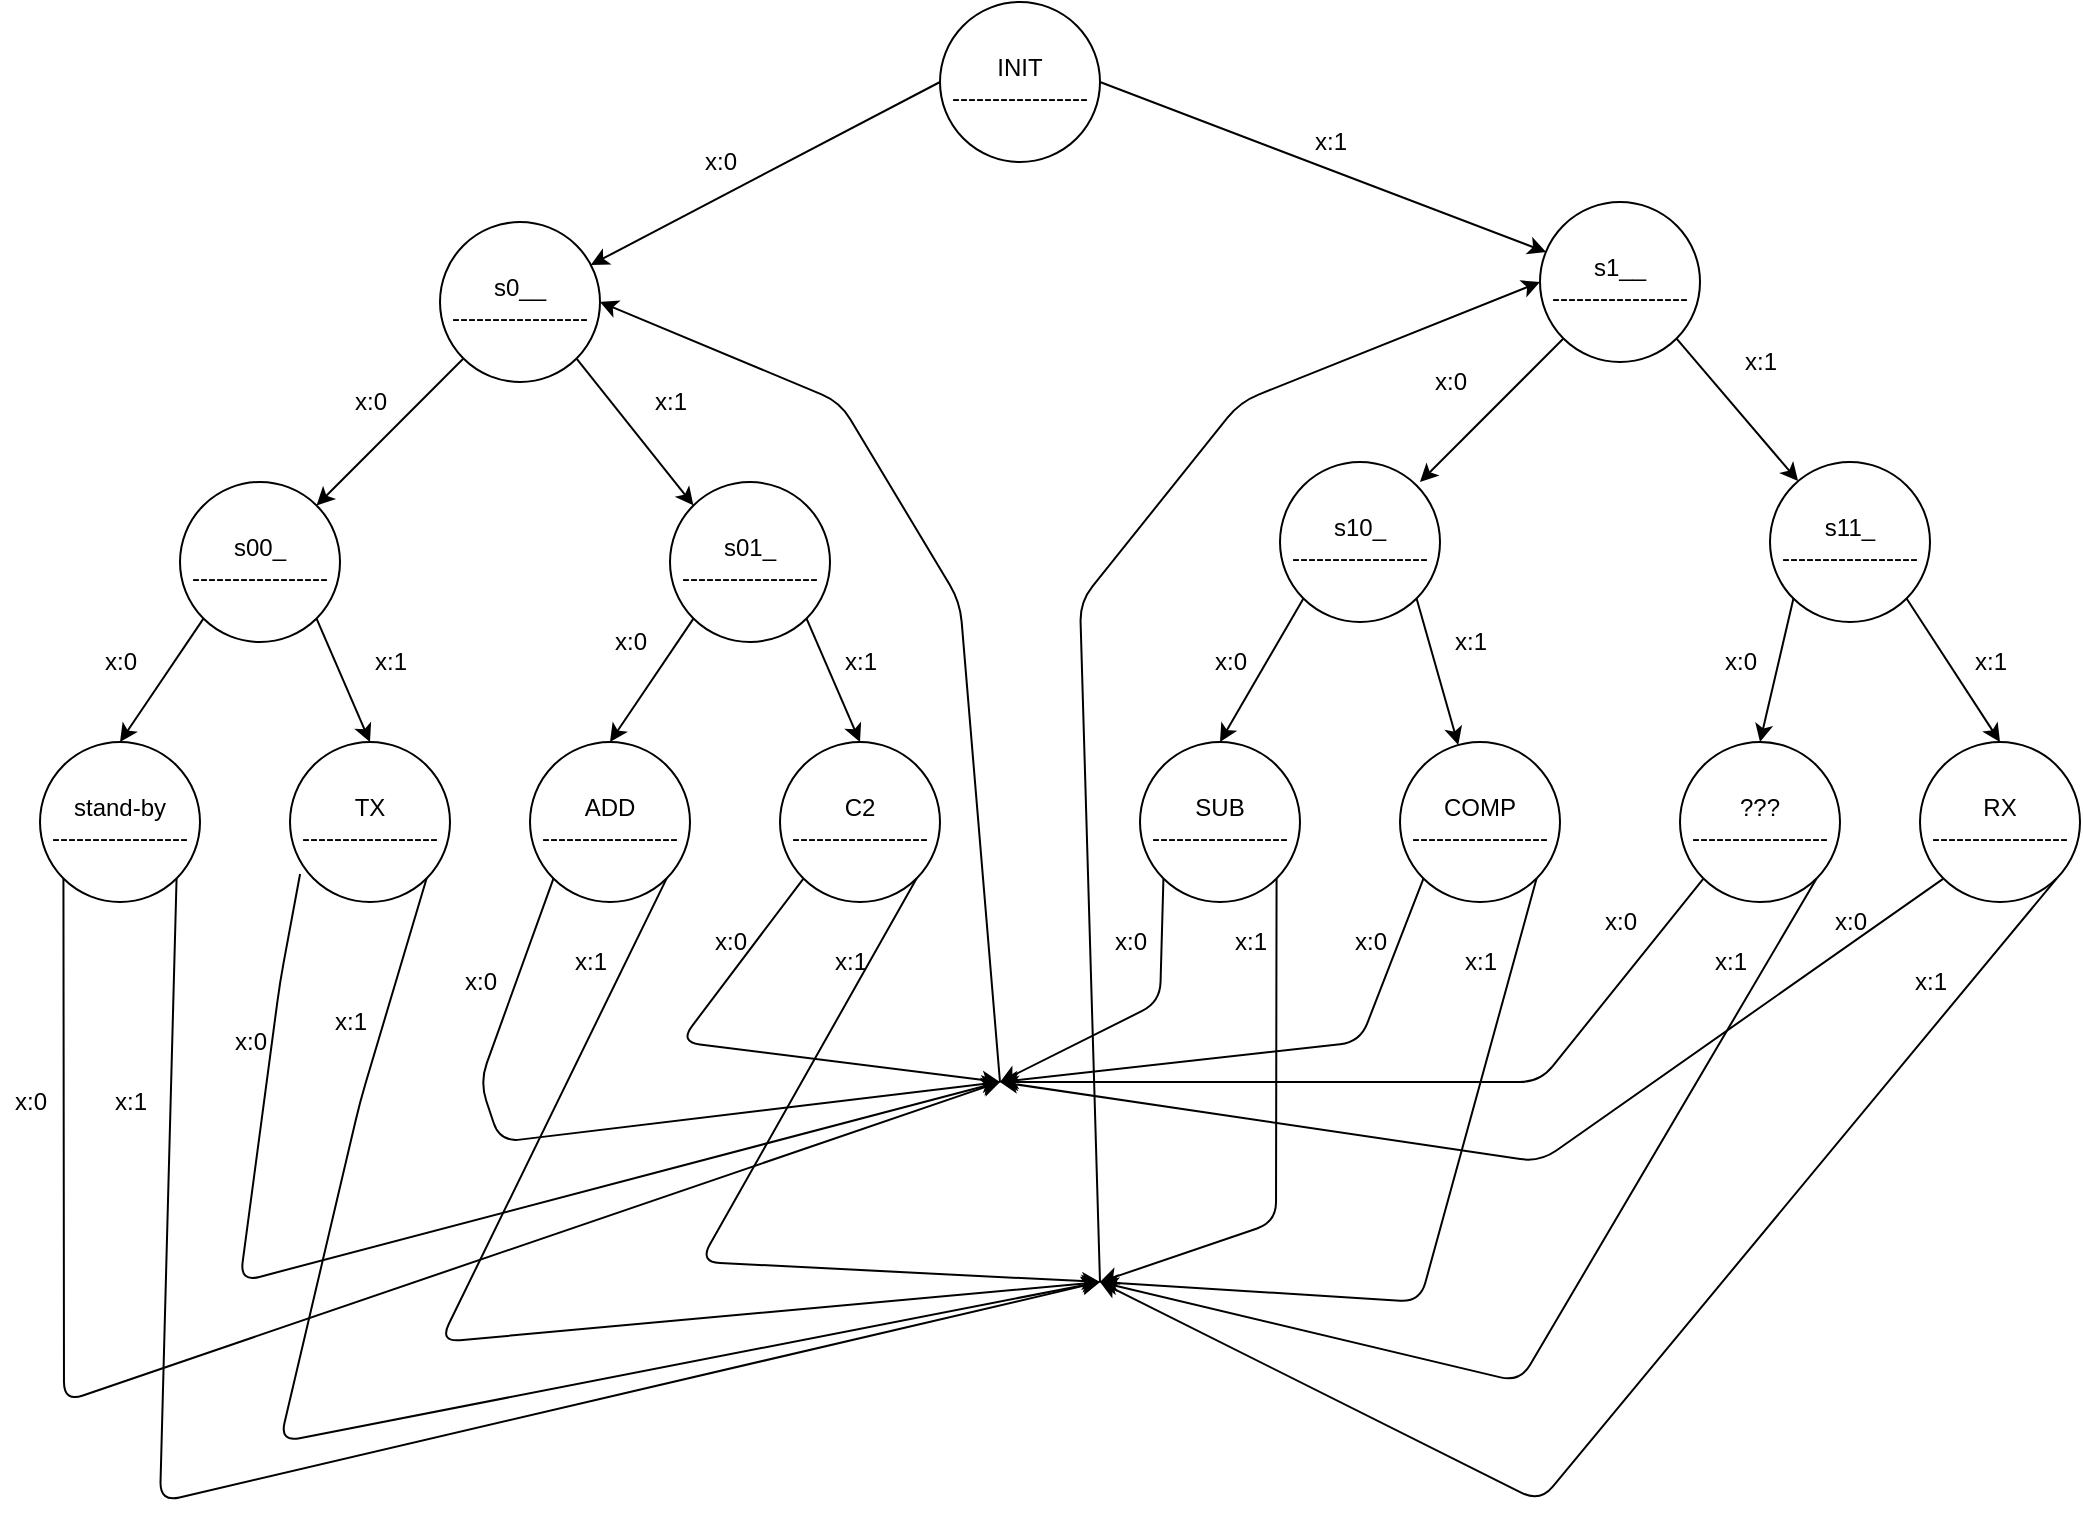 <mxfile version="14.9.0" type="device"><diagram id="CzY4Xrzh1pRbCLD9Bvzn" name="Page-1"><mxGraphModel dx="1422" dy="771" grid="1" gridSize="10" guides="1" tooltips="1" connect="1" arrows="1" fold="1" page="1" pageScale="1" pageWidth="827" pageHeight="1169" math="0" shadow="0"><root><mxCell id="0"/><mxCell id="1" parent="0"/><mxCell id="7Srz7mKr547ueuCqVLxm-3" value="INIT&lt;br&gt;-----------------&lt;br&gt;" style="ellipse;whiteSpace=wrap;html=1;aspect=fixed;" vertex="1" parent="1"><mxGeometry x="500" y="10" width="80" height="80" as="geometry"/></mxCell><mxCell id="7Srz7mKr547ueuCqVLxm-4" value="s0__&lt;br&gt;-----------------" style="ellipse;whiteSpace=wrap;html=1;aspect=fixed;" vertex="1" parent="1"><mxGeometry x="250" y="120" width="80" height="80" as="geometry"/></mxCell><mxCell id="7Srz7mKr547ueuCqVLxm-6" value="s00_&lt;br&gt;-----------------" style="ellipse;whiteSpace=wrap;html=1;aspect=fixed;" vertex="1" parent="1"><mxGeometry x="120" y="250" width="80" height="80" as="geometry"/></mxCell><mxCell id="7Srz7mKr547ueuCqVLxm-7" value="s01_&lt;br&gt;-----------------" style="ellipse;whiteSpace=wrap;html=1;aspect=fixed;" vertex="1" parent="1"><mxGeometry x="365" y="250" width="80" height="80" as="geometry"/></mxCell><mxCell id="7Srz7mKr547ueuCqVLxm-10" value="stand-by&lt;br&gt;-----------------" style="ellipse;whiteSpace=wrap;html=1;aspect=fixed;" vertex="1" parent="1"><mxGeometry x="50" y="380" width="80" height="80" as="geometry"/></mxCell><mxCell id="7Srz7mKr547ueuCqVLxm-11" value="TX&lt;br&gt;-----------------" style="ellipse;whiteSpace=wrap;html=1;aspect=fixed;" vertex="1" parent="1"><mxGeometry x="175" y="380" width="80" height="80" as="geometry"/></mxCell><mxCell id="7Srz7mKr547ueuCqVLxm-14" value="ADD&lt;br&gt;-----------------" style="ellipse;whiteSpace=wrap;html=1;aspect=fixed;" vertex="1" parent="1"><mxGeometry x="295" y="380" width="80" height="80" as="geometry"/></mxCell><mxCell id="7Srz7mKr547ueuCqVLxm-15" value="C2&lt;br&gt;-----------------" style="ellipse;whiteSpace=wrap;html=1;aspect=fixed;" vertex="1" parent="1"><mxGeometry x="420" y="380" width="80" height="80" as="geometry"/></mxCell><mxCell id="7Srz7mKr547ueuCqVLxm-16" value="s1__&lt;br&gt;-----------------" style="ellipse;whiteSpace=wrap;html=1;aspect=fixed;" vertex="1" parent="1"><mxGeometry x="800" y="110" width="80" height="80" as="geometry"/></mxCell><mxCell id="7Srz7mKr547ueuCqVLxm-17" value="s10_&lt;br&gt;-----------------" style="ellipse;whiteSpace=wrap;html=1;aspect=fixed;" vertex="1" parent="1"><mxGeometry x="670" y="240" width="80" height="80" as="geometry"/></mxCell><mxCell id="7Srz7mKr547ueuCqVLxm-18" value="s11_&lt;br&gt;-----------------" style="ellipse;whiteSpace=wrap;html=1;aspect=fixed;" vertex="1" parent="1"><mxGeometry x="915" y="240" width="80" height="80" as="geometry"/></mxCell><mxCell id="7Srz7mKr547ueuCqVLxm-19" value="SUB&lt;br&gt;-----------------" style="ellipse;whiteSpace=wrap;html=1;aspect=fixed;" vertex="1" parent="1"><mxGeometry x="600" y="380" width="80" height="80" as="geometry"/></mxCell><mxCell id="7Srz7mKr547ueuCqVLxm-20" value="COMP&lt;br&gt;-----------------" style="ellipse;whiteSpace=wrap;html=1;aspect=fixed;" vertex="1" parent="1"><mxGeometry x="730" y="380" width="80" height="80" as="geometry"/></mxCell><mxCell id="7Srz7mKr547ueuCqVLxm-21" value="???&lt;br&gt;-----------------" style="ellipse;whiteSpace=wrap;html=1;aspect=fixed;" vertex="1" parent="1"><mxGeometry x="870" y="380" width="80" height="80" as="geometry"/></mxCell><mxCell id="7Srz7mKr547ueuCqVLxm-22" value="RX&lt;br&gt;-----------------" style="ellipse;whiteSpace=wrap;html=1;aspect=fixed;" vertex="1" parent="1"><mxGeometry x="990" y="380" width="80" height="80" as="geometry"/></mxCell><mxCell id="7Srz7mKr547ueuCqVLxm-23" value="" style="endArrow=classic;html=1;exitX=0;exitY=0.5;exitDx=0;exitDy=0;" edge="1" parent="1" source="7Srz7mKr547ueuCqVLxm-3" target="7Srz7mKr547ueuCqVLxm-4"><mxGeometry width="50" height="50" relative="1" as="geometry"><mxPoint x="380" y="110" as="sourcePoint"/><mxPoint x="430" y="60" as="targetPoint"/></mxGeometry></mxCell><mxCell id="7Srz7mKr547ueuCqVLxm-24" value="x:0" style="text;html=1;align=center;verticalAlign=middle;resizable=0;points=[];autosize=1;strokeColor=none;" vertex="1" parent="1"><mxGeometry x="375" y="80" width="30" height="20" as="geometry"/></mxCell><mxCell id="7Srz7mKr547ueuCqVLxm-25" value="" style="endArrow=classic;html=1;exitX=1;exitY=0.5;exitDx=0;exitDy=0;entryX=0.038;entryY=0.313;entryDx=0;entryDy=0;entryPerimeter=0;" edge="1" parent="1" source="7Srz7mKr547ueuCqVLxm-3" target="7Srz7mKr547ueuCqVLxm-16"><mxGeometry width="50" height="50" relative="1" as="geometry"><mxPoint x="510" y="60" as="sourcePoint"/><mxPoint x="710" y="151" as="targetPoint"/></mxGeometry></mxCell><mxCell id="7Srz7mKr547ueuCqVLxm-26" value="x:1" style="text;html=1;align=center;verticalAlign=middle;resizable=0;points=[];autosize=1;strokeColor=none;" vertex="1" parent="1"><mxGeometry x="680" y="70" width="30" height="20" as="geometry"/></mxCell><mxCell id="7Srz7mKr547ueuCqVLxm-27" value="" style="endArrow=classic;html=1;entryX=1;entryY=0;entryDx=0;entryDy=0;exitX=0;exitY=1;exitDx=0;exitDy=0;" edge="1" parent="1" source="7Srz7mKr547ueuCqVLxm-4" target="7Srz7mKr547ueuCqVLxm-6"><mxGeometry width="50" height="50" relative="1" as="geometry"><mxPoint x="390" y="410" as="sourcePoint"/><mxPoint x="440" y="360" as="targetPoint"/></mxGeometry></mxCell><mxCell id="7Srz7mKr547ueuCqVLxm-28" value="" style="endArrow=classic;html=1;exitX=1;exitY=1;exitDx=0;exitDy=0;entryX=0;entryY=0;entryDx=0;entryDy=0;" edge="1" parent="1" source="7Srz7mKr547ueuCqVLxm-4" target="7Srz7mKr547ueuCqVLxm-7"><mxGeometry width="50" height="50" relative="1" as="geometry"><mxPoint x="271.716" y="198.284" as="sourcePoint"/><mxPoint x="350" y="272" as="targetPoint"/></mxGeometry></mxCell><mxCell id="7Srz7mKr547ueuCqVLxm-29" value="x:0" style="text;html=1;align=center;verticalAlign=middle;resizable=0;points=[];autosize=1;strokeColor=none;" vertex="1" parent="1"><mxGeometry x="200" y="200" width="30" height="20" as="geometry"/></mxCell><mxCell id="7Srz7mKr547ueuCqVLxm-31" value="x:1" style="text;html=1;align=center;verticalAlign=middle;resizable=0;points=[];autosize=1;strokeColor=none;" vertex="1" parent="1"><mxGeometry x="350" y="200" width="30" height="20" as="geometry"/></mxCell><mxCell id="7Srz7mKr547ueuCqVLxm-32" value="" style="endArrow=classic;html=1;exitX=0;exitY=1;exitDx=0;exitDy=0;" edge="1" parent="1" source="7Srz7mKr547ueuCqVLxm-16"><mxGeometry width="50" height="50" relative="1" as="geometry"><mxPoint x="813.436" y="173.284" as="sourcePoint"/><mxPoint x="740" y="250" as="targetPoint"/></mxGeometry></mxCell><mxCell id="7Srz7mKr547ueuCqVLxm-35" value="" style="endArrow=classic;html=1;exitX=1;exitY=1;exitDx=0;exitDy=0;" edge="1" parent="1" source="7Srz7mKr547ueuCqVLxm-16" target="7Srz7mKr547ueuCqVLxm-18"><mxGeometry width="50" height="50" relative="1" as="geometry"><mxPoint x="900" y="210" as="sourcePoint"/><mxPoint x="950" y="160" as="targetPoint"/></mxGeometry></mxCell><mxCell id="7Srz7mKr547ueuCqVLxm-36" value="" style="endArrow=classic;html=1;exitX=0;exitY=1;exitDx=0;exitDy=0;entryX=0.5;entryY=0;entryDx=0;entryDy=0;" edge="1" parent="1" source="7Srz7mKr547ueuCqVLxm-6" target="7Srz7mKr547ueuCqVLxm-10"><mxGeometry width="50" height="50" relative="1" as="geometry"><mxPoint x="20" y="290" as="sourcePoint"/><mxPoint x="70" y="240" as="targetPoint"/></mxGeometry></mxCell><mxCell id="7Srz7mKr547ueuCqVLxm-39" value="" style="endArrow=classic;html=1;exitX=1;exitY=1;exitDx=0;exitDy=0;entryX=0.5;entryY=0;entryDx=0;entryDy=0;" edge="1" parent="1" source="7Srz7mKr547ueuCqVLxm-6" target="7Srz7mKr547ueuCqVLxm-11"><mxGeometry width="50" height="50" relative="1" as="geometry"><mxPoint x="390" y="410" as="sourcePoint"/><mxPoint x="440" y="360" as="targetPoint"/></mxGeometry></mxCell><mxCell id="7Srz7mKr547ueuCqVLxm-40" value="" style="endArrow=classic;html=1;exitX=0;exitY=1;exitDx=0;exitDy=0;entryX=0.5;entryY=0;entryDx=0;entryDy=0;" edge="1" parent="1" source="7Srz7mKr547ueuCqVLxm-7" target="7Srz7mKr547ueuCqVLxm-14"><mxGeometry width="50" height="50" relative="1" as="geometry"><mxPoint x="390" y="410" as="sourcePoint"/><mxPoint x="440" y="360" as="targetPoint"/></mxGeometry></mxCell><mxCell id="7Srz7mKr547ueuCqVLxm-41" value="" style="endArrow=classic;html=1;exitX=1;exitY=1;exitDx=0;exitDy=0;entryX=0.5;entryY=0;entryDx=0;entryDy=0;" edge="1" parent="1" source="7Srz7mKr547ueuCqVLxm-7" target="7Srz7mKr547ueuCqVLxm-15"><mxGeometry width="50" height="50" relative="1" as="geometry"><mxPoint x="390" y="410" as="sourcePoint"/><mxPoint x="440" y="360" as="targetPoint"/></mxGeometry></mxCell><mxCell id="7Srz7mKr547ueuCqVLxm-42" value="" style="endArrow=classic;html=1;entryX=0.5;entryY=0;entryDx=0;entryDy=0;exitX=0;exitY=1;exitDx=0;exitDy=0;" edge="1" parent="1" source="7Srz7mKr547ueuCqVLxm-17" target="7Srz7mKr547ueuCqVLxm-19"><mxGeometry width="50" height="50" relative="1" as="geometry"><mxPoint x="390" y="410" as="sourcePoint"/><mxPoint x="440" y="360" as="targetPoint"/></mxGeometry></mxCell><mxCell id="7Srz7mKr547ueuCqVLxm-43" value="" style="endArrow=classic;html=1;exitX=1;exitY=1;exitDx=0;exitDy=0;" edge="1" parent="1" source="7Srz7mKr547ueuCqVLxm-17" target="7Srz7mKr547ueuCqVLxm-20"><mxGeometry width="50" height="50" relative="1" as="geometry"><mxPoint x="390" y="410" as="sourcePoint"/><mxPoint x="440" y="360" as="targetPoint"/></mxGeometry></mxCell><mxCell id="7Srz7mKr547ueuCqVLxm-44" value="" style="endArrow=classic;html=1;exitX=0;exitY=1;exitDx=0;exitDy=0;entryX=0.5;entryY=0;entryDx=0;entryDy=0;" edge="1" parent="1" source="7Srz7mKr547ueuCqVLxm-18" target="7Srz7mKr547ueuCqVLxm-21"><mxGeometry width="50" height="50" relative="1" as="geometry"><mxPoint x="390" y="410" as="sourcePoint"/><mxPoint x="440" y="360" as="targetPoint"/></mxGeometry></mxCell><mxCell id="7Srz7mKr547ueuCqVLxm-45" value="" style="endArrow=classic;html=1;entryX=0.5;entryY=0;entryDx=0;entryDy=0;exitX=1;exitY=1;exitDx=0;exitDy=0;" edge="1" parent="1" source="7Srz7mKr547ueuCqVLxm-18" target="7Srz7mKr547ueuCqVLxm-22"><mxGeometry width="50" height="50" relative="1" as="geometry"><mxPoint x="1010" y="320" as="sourcePoint"/><mxPoint x="1060" y="270" as="targetPoint"/></mxGeometry></mxCell><mxCell id="7Srz7mKr547ueuCqVLxm-46" value="x:0" style="text;html=1;align=center;verticalAlign=middle;resizable=0;points=[];autosize=1;strokeColor=none;" vertex="1" parent="1"><mxGeometry x="75" y="330" width="30" height="20" as="geometry"/></mxCell><mxCell id="7Srz7mKr547ueuCqVLxm-47" value="x:1" style="text;html=1;align=center;verticalAlign=middle;resizable=0;points=[];autosize=1;strokeColor=none;" vertex="1" parent="1"><mxGeometry x="210" y="330" width="30" height="20" as="geometry"/></mxCell><mxCell id="7Srz7mKr547ueuCqVLxm-48" value="x:1" style="text;html=1;align=center;verticalAlign=middle;resizable=0;points=[];autosize=1;strokeColor=none;" vertex="1" parent="1"><mxGeometry x="445" y="330" width="30" height="20" as="geometry"/></mxCell><mxCell id="7Srz7mKr547ueuCqVLxm-49" value="x:0" style="text;html=1;align=center;verticalAlign=middle;resizable=0;points=[];autosize=1;strokeColor=none;" vertex="1" parent="1"><mxGeometry x="330" y="320" width="30" height="20" as="geometry"/></mxCell><mxCell id="7Srz7mKr547ueuCqVLxm-50" value="x:1" style="text;html=1;align=center;verticalAlign=middle;resizable=0;points=[];autosize=1;strokeColor=none;" vertex="1" parent="1"><mxGeometry x="895" y="180" width="30" height="20" as="geometry"/></mxCell><mxCell id="7Srz7mKr547ueuCqVLxm-51" value="x:0" style="text;html=1;align=center;verticalAlign=middle;resizable=0;points=[];autosize=1;strokeColor=none;" vertex="1" parent="1"><mxGeometry x="740" y="190" width="30" height="20" as="geometry"/></mxCell><mxCell id="7Srz7mKr547ueuCqVLxm-52" value="x:0" style="text;html=1;align=center;verticalAlign=middle;resizable=0;points=[];autosize=1;strokeColor=none;" vertex="1" parent="1"><mxGeometry x="630" y="330" width="30" height="20" as="geometry"/></mxCell><mxCell id="7Srz7mKr547ueuCqVLxm-53" value="x:0" style="text;html=1;align=center;verticalAlign=middle;resizable=0;points=[];autosize=1;strokeColor=none;" vertex="1" parent="1"><mxGeometry x="885" y="330" width="30" height="20" as="geometry"/></mxCell><mxCell id="7Srz7mKr547ueuCqVLxm-54" value="x:1" style="text;html=1;align=center;verticalAlign=middle;resizable=0;points=[];autosize=1;strokeColor=none;" vertex="1" parent="1"><mxGeometry x="750" y="320" width="30" height="20" as="geometry"/></mxCell><mxCell id="7Srz7mKr547ueuCqVLxm-55" value="x:1" style="text;html=1;align=center;verticalAlign=middle;resizable=0;points=[];autosize=1;strokeColor=none;" vertex="1" parent="1"><mxGeometry x="1010" y="330" width="30" height="20" as="geometry"/></mxCell><mxCell id="7Srz7mKr547ueuCqVLxm-59" value="" style="endArrow=classic;html=1;" edge="1" parent="1"><mxGeometry width="50" height="50" relative="1" as="geometry"><mxPoint x="530" y="550" as="sourcePoint"/><mxPoint x="330" y="160" as="targetPoint"/><Array as="points"><mxPoint x="510" y="310"/><mxPoint x="450" y="210"/></Array></mxGeometry></mxCell><mxCell id="7Srz7mKr547ueuCqVLxm-62" value="" style="endArrow=classic;html=1;entryX=0;entryY=0.5;entryDx=0;entryDy=0;" edge="1" parent="1" target="7Srz7mKr547ueuCqVLxm-16"><mxGeometry width="50" height="50" relative="1" as="geometry"><mxPoint x="580" y="650" as="sourcePoint"/><mxPoint x="640" y="170" as="targetPoint"/><Array as="points"><mxPoint x="570" y="310"/><mxPoint x="650" y="210"/></Array></mxGeometry></mxCell><mxCell id="7Srz7mKr547ueuCqVLxm-63" value="" style="endArrow=classic;html=1;exitX=0;exitY=1;exitDx=0;exitDy=0;" edge="1" parent="1" source="7Srz7mKr547ueuCqVLxm-10"><mxGeometry width="50" height="50" relative="1" as="geometry"><mxPoint x="100" y="585" as="sourcePoint"/><mxPoint x="530" y="550" as="targetPoint"/><Array as="points"><mxPoint x="62" y="710"/></Array></mxGeometry></mxCell><mxCell id="7Srz7mKr547ueuCqVLxm-64" value="" style="endArrow=classic;html=1;exitX=0.063;exitY=0.825;exitDx=0;exitDy=0;exitPerimeter=0;" edge="1" parent="1" source="7Srz7mKr547ueuCqVLxm-11"><mxGeometry width="50" height="50" relative="1" as="geometry"><mxPoint x="170" y="600" as="sourcePoint"/><mxPoint x="530" y="550" as="targetPoint"/><Array as="points"><mxPoint x="170" y="500"/><mxPoint x="150" y="650"/></Array></mxGeometry></mxCell><mxCell id="7Srz7mKr547ueuCqVLxm-65" value="" style="endArrow=classic;html=1;exitX=0;exitY=1;exitDx=0;exitDy=0;" edge="1" parent="1" source="7Srz7mKr547ueuCqVLxm-14"><mxGeometry width="50" height="50" relative="1" as="geometry"><mxPoint x="190.04" y="456" as="sourcePoint"/><mxPoint x="530" y="550" as="targetPoint"/><Array as="points"><mxPoint x="270" y="550"/><mxPoint x="280" y="580"/></Array></mxGeometry></mxCell><mxCell id="7Srz7mKr547ueuCqVLxm-66" value="" style="endArrow=classic;html=1;exitX=0;exitY=1;exitDx=0;exitDy=0;" edge="1" parent="1" source="7Srz7mKr547ueuCqVLxm-15"><mxGeometry width="50" height="50" relative="1" as="geometry"><mxPoint x="390" y="470" as="sourcePoint"/><mxPoint x="530" y="550" as="targetPoint"/><Array as="points"><mxPoint x="370" y="530"/></Array></mxGeometry></mxCell><mxCell id="7Srz7mKr547ueuCqVLxm-67" value="x:0" style="text;html=1;align=center;verticalAlign=middle;resizable=0;points=[];autosize=1;strokeColor=none;" vertex="1" parent="1"><mxGeometry x="30" y="550" width="30" height="20" as="geometry"/></mxCell><mxCell id="7Srz7mKr547ueuCqVLxm-68" value="x:0" style="text;html=1;align=center;verticalAlign=middle;resizable=0;points=[];autosize=1;strokeColor=none;" vertex="1" parent="1"><mxGeometry x="140" y="520" width="30" height="20" as="geometry"/></mxCell><mxCell id="7Srz7mKr547ueuCqVLxm-69" value="x:0" style="text;html=1;align=center;verticalAlign=middle;resizable=0;points=[];autosize=1;strokeColor=none;" vertex="1" parent="1"><mxGeometry x="255" y="490" width="30" height="20" as="geometry"/></mxCell><mxCell id="7Srz7mKr547ueuCqVLxm-70" value="x:0" style="text;html=1;align=center;verticalAlign=middle;resizable=0;points=[];autosize=1;strokeColor=none;" vertex="1" parent="1"><mxGeometry x="380" y="470" width="30" height="20" as="geometry"/></mxCell><mxCell id="7Srz7mKr547ueuCqVLxm-71" value="" style="endArrow=classic;html=1;exitX=1;exitY=1;exitDx=0;exitDy=0;" edge="1" parent="1" source="7Srz7mKr547ueuCqVLxm-10"><mxGeometry width="50" height="50" relative="1" as="geometry"><mxPoint x="90" y="525" as="sourcePoint"/><mxPoint x="580" y="650" as="targetPoint"/><Array as="points"><mxPoint x="110" y="760"/></Array></mxGeometry></mxCell><mxCell id="7Srz7mKr547ueuCqVLxm-72" value="" style="endArrow=classic;html=1;exitX=1;exitY=1;exitDx=0;exitDy=0;" edge="1" parent="1" source="7Srz7mKr547ueuCqVLxm-11"><mxGeometry width="50" height="50" relative="1" as="geometry"><mxPoint x="520" y="590" as="sourcePoint"/><mxPoint x="580" y="650" as="targetPoint"/><Array as="points"><mxPoint x="210" y="560"/><mxPoint x="170" y="730"/></Array></mxGeometry></mxCell><mxCell id="7Srz7mKr547ueuCqVLxm-73" value="" style="endArrow=classic;html=1;exitX=1;exitY=1;exitDx=0;exitDy=0;" edge="1" parent="1" source="7Srz7mKr547ueuCqVLxm-14"><mxGeometry width="50" height="50" relative="1" as="geometry"><mxPoint x="520" y="590" as="sourcePoint"/><mxPoint x="580" y="650" as="targetPoint"/><Array as="points"><mxPoint x="250" y="680"/></Array></mxGeometry></mxCell><mxCell id="7Srz7mKr547ueuCqVLxm-75" value="" style="endArrow=classic;html=1;exitX=1;exitY=1;exitDx=0;exitDy=0;" edge="1" parent="1" source="7Srz7mKr547ueuCqVLxm-15"><mxGeometry width="50" height="50" relative="1" as="geometry"><mxPoint x="520" y="590" as="sourcePoint"/><mxPoint x="580" y="650" as="targetPoint"/><Array as="points"><mxPoint x="380" y="640"/></Array></mxGeometry></mxCell><mxCell id="7Srz7mKr547ueuCqVLxm-76" value="x:1" style="text;html=1;align=center;verticalAlign=middle;resizable=0;points=[];autosize=1;strokeColor=none;" vertex="1" parent="1"><mxGeometry x="80" y="550" width="30" height="20" as="geometry"/></mxCell><mxCell id="7Srz7mKr547ueuCqVLxm-77" value="x:1" style="text;html=1;align=center;verticalAlign=middle;resizable=0;points=[];autosize=1;strokeColor=none;" vertex="1" parent="1"><mxGeometry x="190" y="510" width="30" height="20" as="geometry"/></mxCell><mxCell id="7Srz7mKr547ueuCqVLxm-78" value="x:1" style="text;html=1;align=center;verticalAlign=middle;resizable=0;points=[];autosize=1;strokeColor=none;" vertex="1" parent="1"><mxGeometry x="310" y="480" width="30" height="20" as="geometry"/></mxCell><mxCell id="7Srz7mKr547ueuCqVLxm-79" value="x:1" style="text;html=1;align=center;verticalAlign=middle;resizable=0;points=[];autosize=1;strokeColor=none;" vertex="1" parent="1"><mxGeometry x="440" y="480" width="30" height="20" as="geometry"/></mxCell><mxCell id="7Srz7mKr547ueuCqVLxm-80" value="" style="endArrow=classic;html=1;exitX=0;exitY=1;exitDx=0;exitDy=0;" edge="1" parent="1" source="7Srz7mKr547ueuCqVLxm-19"><mxGeometry width="50" height="50" relative="1" as="geometry"><mxPoint x="680" y="600" as="sourcePoint"/><mxPoint x="530" y="550" as="targetPoint"/><Array as="points"><mxPoint x="610" y="510"/></Array></mxGeometry></mxCell><mxCell id="7Srz7mKr547ueuCqVLxm-81" value="" style="endArrow=classic;html=1;exitX=1;exitY=1;exitDx=0;exitDy=0;" edge="1" parent="1" source="7Srz7mKr547ueuCqVLxm-19"><mxGeometry width="50" height="50" relative="1" as="geometry"><mxPoint x="730" y="670" as="sourcePoint"/><mxPoint x="580" y="650" as="targetPoint"/><Array as="points"><mxPoint x="668" y="620"/></Array></mxGeometry></mxCell><mxCell id="7Srz7mKr547ueuCqVLxm-82" value="" style="endArrow=classic;html=1;exitX=0;exitY=1;exitDx=0;exitDy=0;" edge="1" parent="1" source="7Srz7mKr547ueuCqVLxm-20"><mxGeometry width="50" height="50" relative="1" as="geometry"><mxPoint x="760" y="470" as="sourcePoint"/><mxPoint x="530" y="550" as="targetPoint"/><Array as="points"><mxPoint x="710" y="530"/></Array></mxGeometry></mxCell><mxCell id="7Srz7mKr547ueuCqVLxm-83" value="" style="endArrow=classic;html=1;exitX=0;exitY=1;exitDx=0;exitDy=0;" edge="1" parent="1" source="7Srz7mKr547ueuCqVLxm-21"><mxGeometry width="50" height="50" relative="1" as="geometry"><mxPoint x="540" y="430" as="sourcePoint"/><mxPoint x="530" y="550" as="targetPoint"/><Array as="points"><mxPoint x="800" y="550"/></Array></mxGeometry></mxCell><mxCell id="7Srz7mKr547ueuCqVLxm-84" value="" style="endArrow=classic;html=1;exitX=0;exitY=1;exitDx=0;exitDy=0;" edge="1" parent="1" source="7Srz7mKr547ueuCqVLxm-22"><mxGeometry width="50" height="50" relative="1" as="geometry"><mxPoint x="540" y="430" as="sourcePoint"/><mxPoint x="530" y="550" as="targetPoint"/><Array as="points"><mxPoint x="800" y="590"/></Array></mxGeometry></mxCell><mxCell id="7Srz7mKr547ueuCqVLxm-85" value="x:0" style="text;html=1;align=center;verticalAlign=middle;resizable=0;points=[];autosize=1;strokeColor=none;" vertex="1" parent="1"><mxGeometry x="580" y="470" width="30" height="20" as="geometry"/></mxCell><mxCell id="7Srz7mKr547ueuCqVLxm-86" value="x:1" style="text;html=1;align=center;verticalAlign=middle;resizable=0;points=[];autosize=1;strokeColor=none;" vertex="1" parent="1"><mxGeometry x="640" y="470" width="30" height="20" as="geometry"/></mxCell><mxCell id="7Srz7mKr547ueuCqVLxm-87" value="x:0" style="text;html=1;align=center;verticalAlign=middle;resizable=0;points=[];autosize=1;strokeColor=none;" vertex="1" parent="1"><mxGeometry x="700" y="470" width="30" height="20" as="geometry"/></mxCell><mxCell id="7Srz7mKr547ueuCqVLxm-88" value="x:0" style="text;html=1;align=center;verticalAlign=middle;resizable=0;points=[];autosize=1;strokeColor=none;" vertex="1" parent="1"><mxGeometry x="825" y="460" width="30" height="20" as="geometry"/></mxCell><mxCell id="7Srz7mKr547ueuCqVLxm-89" value="x:0" style="text;html=1;align=center;verticalAlign=middle;resizable=0;points=[];autosize=1;strokeColor=none;" vertex="1" parent="1"><mxGeometry x="940" y="460" width="30" height="20" as="geometry"/></mxCell><mxCell id="7Srz7mKr547ueuCqVLxm-90" value="" style="endArrow=classic;html=1;exitX=1;exitY=1;exitDx=0;exitDy=0;" edge="1" parent="1" source="7Srz7mKr547ueuCqVLxm-20"><mxGeometry width="50" height="50" relative="1" as="geometry"><mxPoint x="775" y="720" as="sourcePoint"/><mxPoint x="580" y="650" as="targetPoint"/><Array as="points"><mxPoint x="740" y="660"/></Array></mxGeometry></mxCell><mxCell id="7Srz7mKr547ueuCqVLxm-91" value="" style="endArrow=classic;html=1;exitX=1;exitY=1;exitDx=0;exitDy=0;" edge="1" parent="1" source="7Srz7mKr547ueuCqVLxm-21"><mxGeometry width="50" height="50" relative="1" as="geometry"><mxPoint x="540" y="430" as="sourcePoint"/><mxPoint x="580" y="650" as="targetPoint"/><Array as="points"><mxPoint x="790" y="700"/></Array></mxGeometry></mxCell><mxCell id="7Srz7mKr547ueuCqVLxm-92" value="" style="endArrow=classic;html=1;exitX=1;exitY=1;exitDx=0;exitDy=0;" edge="1" parent="1" source="7Srz7mKr547ueuCqVLxm-22"><mxGeometry width="50" height="50" relative="1" as="geometry"><mxPoint x="1090" y="515" as="sourcePoint"/><mxPoint x="580" y="650" as="targetPoint"/><Array as="points"><mxPoint x="800" y="760"/></Array></mxGeometry></mxCell><mxCell id="7Srz7mKr547ueuCqVLxm-93" value="x:1" style="text;html=1;align=center;verticalAlign=middle;resizable=0;points=[];autosize=1;strokeColor=none;" vertex="1" parent="1"><mxGeometry x="755" y="480" width="30" height="20" as="geometry"/></mxCell><mxCell id="7Srz7mKr547ueuCqVLxm-94" value="x:1" style="text;html=1;align=center;verticalAlign=middle;resizable=0;points=[];autosize=1;strokeColor=none;" vertex="1" parent="1"><mxGeometry x="880" y="480" width="30" height="20" as="geometry"/></mxCell><mxCell id="7Srz7mKr547ueuCqVLxm-95" value="x:1" style="text;html=1;align=center;verticalAlign=middle;resizable=0;points=[];autosize=1;strokeColor=none;" vertex="1" parent="1"><mxGeometry x="980" y="490" width="30" height="20" as="geometry"/></mxCell></root></mxGraphModel></diagram></mxfile>